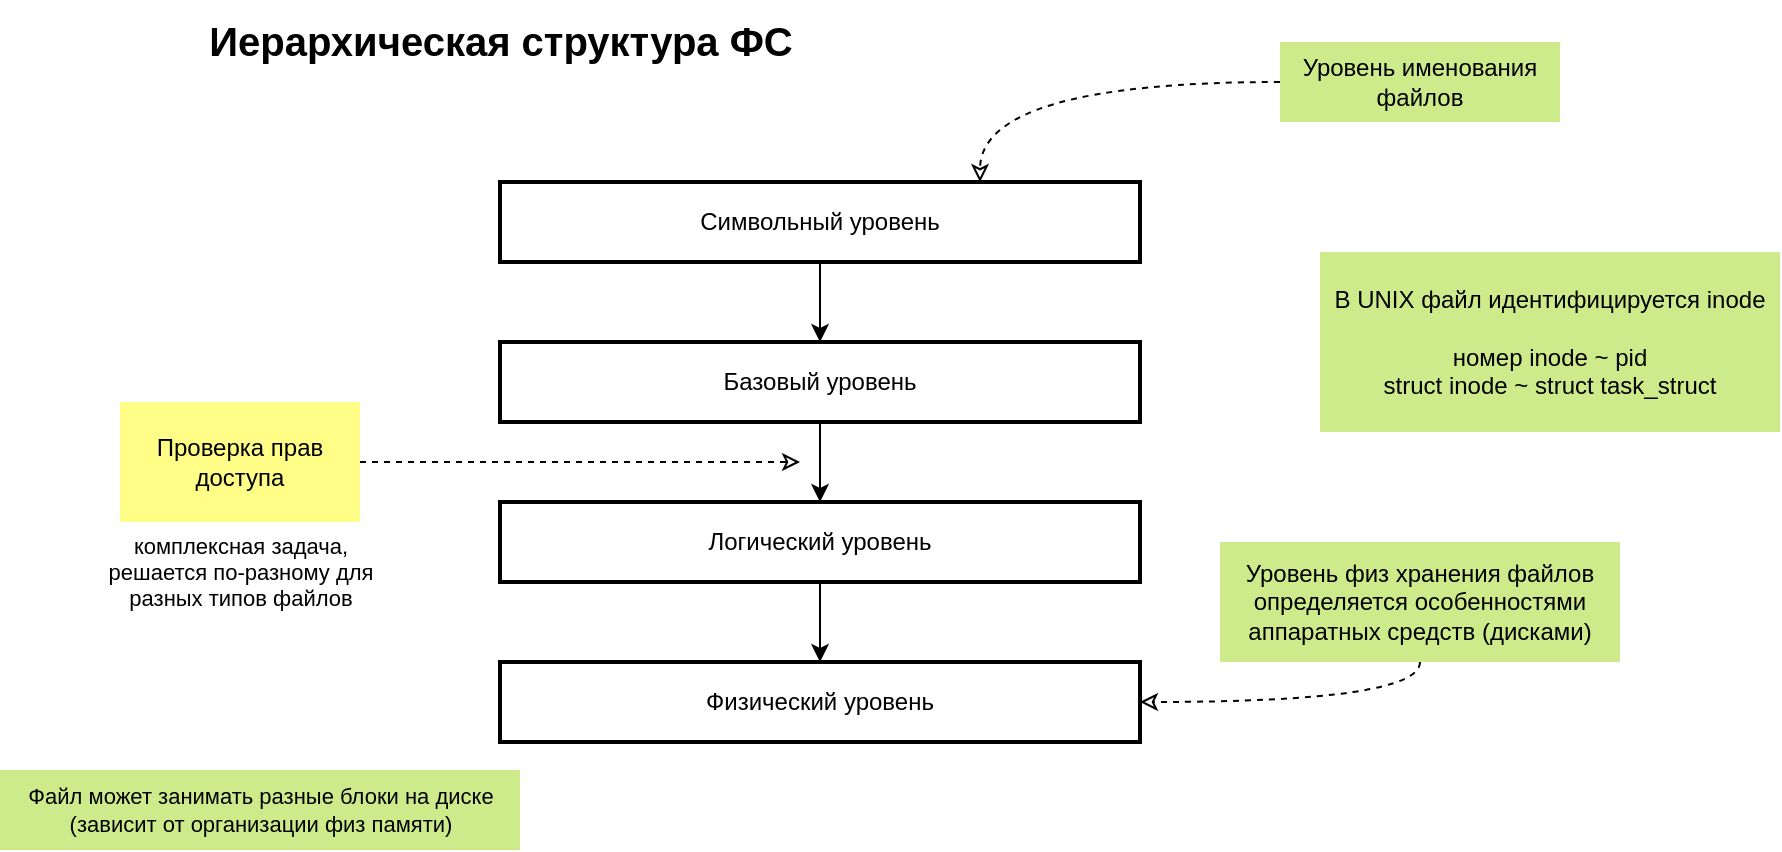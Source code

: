 <mxfile version="21.1.2" type="device" pages="5">
  <diagram name="Иерархическая структура ФС" id="ikJCJPiftFlHhRizkT3_">
    <mxGraphModel dx="2190" dy="826" grid="1" gridSize="10" guides="1" tooltips="1" connect="1" arrows="1" fold="1" page="1" pageScale="1" pageWidth="827" pageHeight="1169" math="0" shadow="0">
      <root>
        <mxCell id="0" />
        <mxCell id="1" parent="0" />
        <mxCell id="EMtuCSn0JHjdPGTVmZQP-5" style="edgeStyle=orthogonalEdgeStyle;rounded=0;orthogonalLoop=1;jettySize=auto;html=1;exitX=0.5;exitY=1;exitDx=0;exitDy=0;entryX=0.5;entryY=0;entryDx=0;entryDy=0;" edge="1" parent="1" source="EMtuCSn0JHjdPGTVmZQP-1" target="EMtuCSn0JHjdPGTVmZQP-2">
          <mxGeometry relative="1" as="geometry" />
        </mxCell>
        <mxCell id="EMtuCSn0JHjdPGTVmZQP-1" value="Символьный уровень" style="rounded=0;whiteSpace=wrap;html=1;strokeWidth=2;" vertex="1" parent="1">
          <mxGeometry x="219" y="161" width="320" height="40" as="geometry" />
        </mxCell>
        <mxCell id="EMtuCSn0JHjdPGTVmZQP-6" style="edgeStyle=orthogonalEdgeStyle;rounded=0;orthogonalLoop=1;jettySize=auto;html=1;exitX=0.5;exitY=1;exitDx=0;exitDy=0;entryX=0.5;entryY=0;entryDx=0;entryDy=0;" edge="1" parent="1" source="EMtuCSn0JHjdPGTVmZQP-2" target="EMtuCSn0JHjdPGTVmZQP-3">
          <mxGeometry relative="1" as="geometry" />
        </mxCell>
        <mxCell id="EMtuCSn0JHjdPGTVmZQP-2" value="Базовый уровень" style="rounded=0;whiteSpace=wrap;html=1;strokeWidth=2;" vertex="1" parent="1">
          <mxGeometry x="219" y="241" width="320" height="40" as="geometry" />
        </mxCell>
        <mxCell id="EMtuCSn0JHjdPGTVmZQP-7" style="edgeStyle=orthogonalEdgeStyle;rounded=0;orthogonalLoop=1;jettySize=auto;html=1;exitX=0.5;exitY=1;exitDx=0;exitDy=0;" edge="1" parent="1" source="EMtuCSn0JHjdPGTVmZQP-3" target="EMtuCSn0JHjdPGTVmZQP-4">
          <mxGeometry relative="1" as="geometry" />
        </mxCell>
        <mxCell id="EMtuCSn0JHjdPGTVmZQP-3" value="Логический уровень" style="rounded=0;whiteSpace=wrap;html=1;strokeWidth=2;" vertex="1" parent="1">
          <mxGeometry x="219" y="321" width="320" height="40" as="geometry" />
        </mxCell>
        <mxCell id="EMtuCSn0JHjdPGTVmZQP-4" value="Физический уровень" style="rounded=0;whiteSpace=wrap;html=1;strokeWidth=2;" vertex="1" parent="1">
          <mxGeometry x="219" y="401" width="320" height="40" as="geometry" />
        </mxCell>
        <mxCell id="EMtuCSn0JHjdPGTVmZQP-9" style="edgeStyle=orthogonalEdgeStyle;rounded=0;orthogonalLoop=1;jettySize=auto;html=1;exitX=0;exitY=0.5;exitDx=0;exitDy=0;entryX=0.75;entryY=0;entryDx=0;entryDy=0;curved=1;dashed=1;endArrow=classic;endFill=0;" edge="1" parent="1" source="EMtuCSn0JHjdPGTVmZQP-8" target="EMtuCSn0JHjdPGTVmZQP-1">
          <mxGeometry relative="1" as="geometry" />
        </mxCell>
        <mxCell id="EMtuCSn0JHjdPGTVmZQP-8" value="Уровень именования файлов" style="text;html=1;strokeColor=none;fillColor=#cdeb8b;align=center;verticalAlign=middle;whiteSpace=wrap;rounded=0;" vertex="1" parent="1">
          <mxGeometry x="609" y="91" width="140" height="40" as="geometry" />
        </mxCell>
        <mxCell id="EMtuCSn0JHjdPGTVmZQP-12" style="edgeStyle=orthogonalEdgeStyle;rounded=0;orthogonalLoop=1;jettySize=auto;html=1;exitX=1;exitY=0.5;exitDx=0;exitDy=0;dashed=1;endArrow=classic;endFill=0;" edge="1" parent="1" source="EMtuCSn0JHjdPGTVmZQP-11">
          <mxGeometry relative="1" as="geometry">
            <mxPoint x="369" y="301" as="targetPoint" />
          </mxGeometry>
        </mxCell>
        <mxCell id="EMtuCSn0JHjdPGTVmZQP-11" value="Проверка прав доступа" style="rounded=0;whiteSpace=wrap;html=1;fillColor=#ffff88;strokeColor=none;" vertex="1" parent="1">
          <mxGeometry x="29" y="271" width="120" height="60" as="geometry" />
        </mxCell>
        <mxCell id="EMtuCSn0JHjdPGTVmZQP-15" style="edgeStyle=orthogonalEdgeStyle;shape=connector;curved=1;rounded=0;orthogonalLoop=1;jettySize=auto;html=1;exitX=0.5;exitY=1;exitDx=0;exitDy=0;entryX=1;entryY=0.5;entryDx=0;entryDy=0;dashed=1;labelBackgroundColor=default;strokeColor=default;fontFamily=Helvetica;fontSize=11;fontColor=default;endArrow=classic;endFill=0;" edge="1" parent="1" source="EMtuCSn0JHjdPGTVmZQP-13" target="EMtuCSn0JHjdPGTVmZQP-4">
          <mxGeometry relative="1" as="geometry" />
        </mxCell>
        <mxCell id="EMtuCSn0JHjdPGTVmZQP-13" value="Уровень физ хранения файлов определяется особенностями аппаратных средств (дисками)" style="text;html=1;strokeColor=none;fillColor=#cdeb8b;align=center;verticalAlign=middle;whiteSpace=wrap;rounded=0;" vertex="1" parent="1">
          <mxGeometry x="579" y="341" width="200" height="60" as="geometry" />
        </mxCell>
        <mxCell id="EMtuCSn0JHjdPGTVmZQP-16" value="В UNIX файл идентифицируется inode&lt;br&gt;&lt;br&gt;номер inode ~ pid&lt;br&gt;struct inode ~ struct task_struct" style="text;html=1;strokeColor=none;fillColor=#cdeb8b;align=center;verticalAlign=middle;whiteSpace=wrap;rounded=0;" vertex="1" parent="1">
          <mxGeometry x="629" y="196" width="230" height="90" as="geometry" />
        </mxCell>
        <mxCell id="EMtuCSn0JHjdPGTVmZQP-17" value="Иерархическая структура ФС" style="text;html=1;align=center;verticalAlign=middle;resizable=0;points=[];autosize=1;strokeColor=none;fillColor=none;fontSize=20;fontFamily=Helvetica;fontColor=default;fontStyle=1" vertex="1" parent="1">
          <mxGeometry x="59" y="70" width="320" height="40" as="geometry" />
        </mxCell>
        <mxCell id="EMtuCSn0JHjdPGTVmZQP-18" value="комплексная задача, &lt;br&gt;решается по-разному для &lt;br&gt;разных типов файлов" style="text;html=1;align=center;verticalAlign=middle;resizable=0;points=[];autosize=1;strokeColor=none;fillColor=none;fontSize=11;fontFamily=Helvetica;fontColor=default;" vertex="1" parent="1">
          <mxGeometry x="9" y="331" width="160" height="50" as="geometry" />
        </mxCell>
        <mxCell id="EMtuCSn0JHjdPGTVmZQP-19" value="Файл может занимать разные блоки на диске&lt;br&gt;(зависит от организации физ памяти)" style="text;html=1;align=center;verticalAlign=middle;resizable=0;points=[];autosize=1;strokeColor=none;fillColor=#cdeb8b;fontSize=11;fontFamily=Helvetica;" vertex="1" parent="1">
          <mxGeometry x="-31" y="455" width="260" height="40" as="geometry" />
        </mxCell>
      </root>
    </mxGraphModel>
  </diagram>
  <diagram id="88N01Sv-7rc4z3hUUqFT" name="файл вам не место">
    <mxGraphModel dx="954" dy="578" grid="1" gridSize="10" guides="1" tooltips="1" connect="1" arrows="1" fold="1" page="1" pageScale="1" pageWidth="827" pageHeight="1169" math="0" shadow="0">
      <root>
        <mxCell id="0" />
        <mxCell id="1" parent="0" />
        <mxCell id="qenzGgEpGIlklXEcsITK-1" value="Файл != место на диске" style="rounded=0;whiteSpace=wrap;html=1;fontFamily=Helvetica;fontSize=15;fontStyle=1;fillColor=#ffcccc;strokeColor=none;" vertex="1" parent="1">
          <mxGeometry x="200" y="280" width="440" height="40" as="geometry" />
        </mxCell>
      </root>
    </mxGraphModel>
  </diagram>
  <diagram id="Z-AEjDYJHUH21O3BvWEk" name="/root">
    <mxGraphModel dx="658" dy="399" grid="1" gridSize="10" guides="1" tooltips="1" connect="1" arrows="1" fold="1" page="1" pageScale="1" pageWidth="827" pageHeight="1169" math="0" shadow="0">
      <root>
        <mxCell id="0" />
        <mxCell id="1" parent="0" />
        <mxCell id="29RJADzkxUUd81b_l5EH-1" value="" style="endArrow=none;html=1;rounded=0;labelBackgroundColor=default;strokeColor=default;fontFamily=Helvetica;fontSize=11;fontColor=default;shape=connector;curved=1;" edge="1" parent="1">
          <mxGeometry width="50" height="50" relative="1" as="geometry">
            <mxPoint x="200" y="280" as="sourcePoint" />
            <mxPoint x="520" y="280" as="targetPoint" />
          </mxGeometry>
        </mxCell>
        <mxCell id="29RJADzkxUUd81b_l5EH-2" value="" style="endArrow=none;html=1;rounded=0;labelBackgroundColor=default;strokeColor=default;fontFamily=Helvetica;fontSize=11;fontColor=default;shape=connector;curved=1;" edge="1" parent="1">
          <mxGeometry width="50" height="50" relative="1" as="geometry">
            <mxPoint x="200" y="300" as="sourcePoint" />
            <mxPoint x="200" y="280" as="targetPoint" />
          </mxGeometry>
        </mxCell>
        <mxCell id="29RJADzkxUUd81b_l5EH-3" value="" style="endArrow=none;html=1;rounded=0;labelBackgroundColor=default;strokeColor=default;fontFamily=Helvetica;fontSize=11;fontColor=default;shape=connector;curved=1;" edge="1" parent="1">
          <mxGeometry width="50" height="50" relative="1" as="geometry">
            <mxPoint x="240" y="300" as="sourcePoint" />
            <mxPoint x="240" y="280" as="targetPoint" />
          </mxGeometry>
        </mxCell>
        <mxCell id="29RJADzkxUUd81b_l5EH-4" value="" style="endArrow=none;html=1;rounded=0;labelBackgroundColor=default;strokeColor=default;fontFamily=Helvetica;fontSize=11;fontColor=default;shape=connector;curved=1;" edge="1" parent="1">
          <mxGeometry width="50" height="50" relative="1" as="geometry">
            <mxPoint x="280" y="300" as="sourcePoint" />
            <mxPoint x="280" y="280" as="targetPoint" />
          </mxGeometry>
        </mxCell>
        <mxCell id="29RJADzkxUUd81b_l5EH-5" value="" style="endArrow=none;html=1;rounded=0;labelBackgroundColor=default;strokeColor=default;fontFamily=Helvetica;fontSize=11;fontColor=default;shape=connector;curved=1;" edge="1" parent="1">
          <mxGeometry width="50" height="50" relative="1" as="geometry">
            <mxPoint x="320" y="300" as="sourcePoint" />
            <mxPoint x="320" y="280" as="targetPoint" />
          </mxGeometry>
        </mxCell>
        <mxCell id="29RJADzkxUUd81b_l5EH-6" value="" style="endArrow=none;html=1;rounded=0;labelBackgroundColor=default;strokeColor=default;fontFamily=Helvetica;fontSize=11;fontColor=default;shape=connector;curved=1;" edge="1" parent="1">
          <mxGeometry width="50" height="50" relative="1" as="geometry">
            <mxPoint x="360" y="300" as="sourcePoint" />
            <mxPoint x="360" y="280" as="targetPoint" />
          </mxGeometry>
        </mxCell>
        <mxCell id="29RJADzkxUUd81b_l5EH-7" value="" style="endArrow=none;html=1;rounded=0;labelBackgroundColor=default;strokeColor=default;fontFamily=Helvetica;fontSize=11;fontColor=default;shape=connector;curved=1;" edge="1" parent="1">
          <mxGeometry width="50" height="50" relative="1" as="geometry">
            <mxPoint x="400" y="300" as="sourcePoint" />
            <mxPoint x="400" y="280" as="targetPoint" />
          </mxGeometry>
        </mxCell>
        <mxCell id="29RJADzkxUUd81b_l5EH-8" value="" style="endArrow=none;html=1;rounded=0;labelBackgroundColor=default;strokeColor=default;fontFamily=Helvetica;fontSize=11;fontColor=default;shape=connector;curved=1;" edge="1" parent="1">
          <mxGeometry width="50" height="50" relative="1" as="geometry">
            <mxPoint x="480" y="300" as="sourcePoint" />
            <mxPoint x="480" y="280" as="targetPoint" />
          </mxGeometry>
        </mxCell>
        <mxCell id="29RJADzkxUUd81b_l5EH-9" value="/bin" style="text;html=1;align=center;verticalAlign=middle;resizable=0;points=[];autosize=1;strokeColor=none;fillColor=none;fontSize=11;fontFamily=Helvetica;fontColor=default;" vertex="1" parent="1">
          <mxGeometry x="180" y="296" width="40" height="30" as="geometry" />
        </mxCell>
        <mxCell id="29RJADzkxUUd81b_l5EH-10" value="/boot" style="text;html=1;align=center;verticalAlign=middle;resizable=0;points=[];autosize=1;strokeColor=none;fillColor=none;fontSize=11;fontFamily=Helvetica;fontColor=default;" vertex="1" parent="1">
          <mxGeometry x="215" y="296" width="50" height="30" as="geometry" />
        </mxCell>
        <mxCell id="29RJADzkxUUd81b_l5EH-11" value="/etc" style="text;html=1;align=center;verticalAlign=middle;resizable=0;points=[];autosize=1;strokeColor=none;fillColor=none;fontSize=11;fontFamily=Helvetica;fontColor=default;" vertex="1" parent="1">
          <mxGeometry x="259" y="296" width="40" height="30" as="geometry" />
        </mxCell>
        <mxCell id="29RJADzkxUUd81b_l5EH-12" value="/usr" style="text;html=1;align=center;verticalAlign=middle;resizable=0;points=[];autosize=1;strokeColor=none;fillColor=none;fontSize=11;fontFamily=Helvetica;fontColor=default;" vertex="1" parent="1">
          <mxGeometry x="299" y="296" width="40" height="30" as="geometry" />
        </mxCell>
        <mxCell id="29RJADzkxUUd81b_l5EH-13" value="/var" style="text;html=1;align=center;verticalAlign=middle;resizable=0;points=[];autosize=1;strokeColor=none;fillColor=none;fontSize=11;fontFamily=Helvetica;fontColor=default;" vertex="1" parent="1">
          <mxGeometry x="339" y="296" width="40" height="30" as="geometry" />
        </mxCell>
        <mxCell id="29RJADzkxUUd81b_l5EH-14" value="/dev" style="text;html=1;align=center;verticalAlign=middle;resizable=0;points=[];autosize=1;strokeColor=none;fillColor=none;fontSize=11;fontFamily=Helvetica;fontColor=default;" vertex="1" parent="1">
          <mxGeometry x="379" y="296" width="40" height="30" as="geometry" />
        </mxCell>
        <mxCell id="29RJADzkxUUd81b_l5EH-15" value="..." style="text;html=1;align=center;verticalAlign=middle;resizable=0;points=[];autosize=1;strokeColor=none;fillColor=none;fontSize=11;fontFamily=Helvetica;fontColor=default;" vertex="1" parent="1">
          <mxGeometry x="424" y="279" width="30" height="30" as="geometry" />
        </mxCell>
        <mxCell id="29RJADzkxUUd81b_l5EH-16" value="/home" style="text;html=1;align=center;verticalAlign=middle;resizable=0;points=[];autosize=1;strokeColor=none;fillColor=none;fontSize=11;fontFamily=Helvetica;fontColor=default;" vertex="1" parent="1">
          <mxGeometry x="454" y="296" width="50" height="30" as="geometry" />
        </mxCell>
        <mxCell id="29RJADzkxUUd81b_l5EH-17" value="/root" style="text;html=1;align=center;verticalAlign=middle;resizable=0;points=[];autosize=1;strokeColor=none;fillColor=none;fontSize=11;fontFamily=Helvetica;fontColor=default;" vertex="1" parent="1">
          <mxGeometry x="333" y="250" width="50" height="30" as="geometry" />
        </mxCell>
        <mxCell id="29RJADzkxUUd81b_l5EH-18" value="..." style="text;html=1;align=center;verticalAlign=middle;resizable=0;points=[];autosize=1;strokeColor=none;fillColor=none;fontSize=11;fontFamily=Helvetica;fontColor=default;" vertex="1" parent="1">
          <mxGeometry x="529" y="262" width="30" height="30" as="geometry" />
        </mxCell>
      </root>
    </mxGraphModel>
  </diagram>
  <diagram id="LZddvvnfdYrQqS1HNfCw" name="Структура слоев VFS">
    <mxGraphModel dx="1272" dy="771" grid="1" gridSize="10" guides="1" tooltips="1" connect="1" arrows="1" fold="1" page="1" pageScale="1" pageWidth="827" pageHeight="1169" math="0" shadow="0">
      <root>
        <mxCell id="0" />
        <mxCell id="1" parent="0" />
        <mxCell id="a5L7za69_8wUKjNf5kF3-1" value="Приложение" style="rounded=0;whiteSpace=wrap;html=1;strokeWidth=2;" vertex="1" parent="1">
          <mxGeometry x="200" y="161" width="320" height="40" as="geometry" />
        </mxCell>
        <mxCell id="a5L7za69_8wUKjNf5kF3-2" value="GLIBC" style="rounded=0;whiteSpace=wrap;html=1;strokeWidth=2;" vertex="1" parent="1">
          <mxGeometry x="200" y="240" width="320" height="40" as="geometry" />
        </mxCell>
        <mxCell id="a5L7za69_8wUKjNf5kF3-3" value="Интерфейс системных вызовов" style="rounded=0;whiteSpace=wrap;html=1;strokeWidth=2;" vertex="1" parent="1">
          <mxGeometry x="200" y="320" width="320" height="40" as="geometry" />
        </mxCell>
        <mxCell id="a5L7za69_8wUKjNf5kF3-4" value="Виртуальная файловая система (VFS)" style="rounded=0;whiteSpace=wrap;html=1;strokeWidth=2;" vertex="1" parent="1">
          <mxGeometry x="200" y="400" width="320" height="40" as="geometry" />
        </mxCell>
        <mxCell id="a5L7za69_8wUKjNf5kF3-5" value="FS0" style="rounded=0;whiteSpace=wrap;html=1;fontFamily=Helvetica;fontSize=11;fontColor=default;strokeWidth=2;" vertex="1" parent="1">
          <mxGeometry x="200" y="480" width="60" height="40" as="geometry" />
        </mxCell>
        <mxCell id="a5L7za69_8wUKjNf5kF3-6" value="FS1" style="rounded=0;whiteSpace=wrap;html=1;fontFamily=Helvetica;fontSize=11;fontColor=default;strokeWidth=2;" vertex="1" parent="1">
          <mxGeometry x="280" y="480" width="60" height="40" as="geometry" />
        </mxCell>
        <mxCell id="a5L7za69_8wUKjNf5kF3-7" value="FS&lt;sub&gt;N&lt;/sub&gt;" style="rounded=0;whiteSpace=wrap;html=1;fontFamily=Helvetica;fontSize=11;fontColor=default;strokeWidth=2;" vertex="1" parent="1">
          <mxGeometry x="460" y="480" width="60" height="40" as="geometry" />
        </mxCell>
        <mxCell id="a5L7za69_8wUKjNf5kF3-9" value="..." style="text;html=1;align=center;verticalAlign=middle;resizable=0;points=[];autosize=1;strokeColor=none;fillColor=none;fontSize=11;fontFamily=Helvetica;fontColor=default;" vertex="1" parent="1">
          <mxGeometry x="384" y="480" width="30" height="30" as="geometry" />
        </mxCell>
        <mxCell id="a5L7za69_8wUKjNf5kF3-10" value="Блочный уровень" style="rounded=0;whiteSpace=wrap;html=1;strokeWidth=2;" vertex="1" parent="1">
          <mxGeometry x="200" y="560" width="320" height="40" as="geometry" />
        </mxCell>
        <mxCell id="a5L7za69_8wUKjNf5kF3-11" value="Драйверы устройств" style="rounded=0;whiteSpace=wrap;html=1;strokeWidth=2;" vertex="1" parent="1">
          <mxGeometry x="200" y="640" width="320" height="40" as="geometry" />
        </mxCell>
        <mxCell id="bhgoqUKjUs_qeOSLWLOL-1" value="Структура слоев VFS" style="text;html=1;align=center;verticalAlign=middle;resizable=0;points=[];autosize=1;strokeColor=none;fillColor=none;fontSize=20;fontFamily=Helvetica;fontColor=default;fontStyle=1" vertex="1" parent="1">
          <mxGeometry x="240" y="100" width="240" height="40" as="geometry" />
        </mxCell>
        <mxCell id="bhgoqUKjUs_qeOSLWLOL-2" value="" style="endArrow=none;html=1;rounded=0;labelBackgroundColor=default;strokeColor=default;fontFamily=Helvetica;fontSize=11;fontColor=default;shape=connector;curved=1;dashed=1;" edge="1" parent="1">
          <mxGeometry width="50" height="50" relative="1" as="geometry">
            <mxPoint x="160" y="300" as="sourcePoint" />
            <mxPoint x="560" y="300" as="targetPoint" />
          </mxGeometry>
        </mxCell>
        <mxCell id="bhgoqUKjUs_qeOSLWLOL-3" value="ядро" style="text;html=1;align=center;verticalAlign=middle;resizable=0;points=[];autosize=1;strokeColor=none;fillColor=#ffff88;fontSize=11;fontFamily=Helvetica;fontStyle=1" vertex="1" parent="1">
          <mxGeometry x="121" y="310" width="50" height="30" as="geometry" />
        </mxCell>
        <mxCell id="bhgoqUKjUs_qeOSLWLOL-4" value="(GNU C)&lt;br&gt;(glibs)" style="text;html=1;align=center;verticalAlign=middle;resizable=0;points=[];autosize=1;strokeColor=none;fillColor=#cdeb8b;fontSize=11;fontFamily=Helvetica;fontStyle=0" vertex="1" parent="1">
          <mxGeometry x="550" y="215" width="70" height="40" as="geometry" />
        </mxCell>
        <mxCell id="bhgoqUKjUs_qeOSLWLOL-5" value="&lt;b&gt;SCI&lt;/b&gt;&lt;br&gt;system&lt;br&gt;kernel&lt;br&gt;system-call&lt;br&gt;interface" style="text;html=1;align=center;verticalAlign=middle;resizable=0;points=[];autosize=1;strokeColor=none;fillColor=#cdeb8b;fontSize=11;fontFamily=Helvetica;fontStyle=0" vertex="1" parent="1">
          <mxGeometry x="590" y="300" width="80" height="80" as="geometry" />
        </mxCell>
        <mxCell id="bhgoqUKjUs_qeOSLWLOL-6" value="Все операции с файлами &lt;br&gt;на подмонтированных ФС &lt;br&gt;осуществляются через VFS" style="text;html=1;align=center;verticalAlign=middle;resizable=0;points=[];autosize=1;strokeColor=none;fillColor=#cdeb8b;fontSize=11;fontFamily=Helvetica;" vertex="1" parent="1">
          <mxGeometry x="550" y="435" width="170" height="50" as="geometry" />
        </mxCell>
      </root>
    </mxGraphModel>
  </diagram>
  <diagram id="U6WcStoY_Zd7SQ_AV9_M" name="Связь структур">
    <mxGraphModel dx="909" dy="550" grid="1" gridSize="10" guides="1" tooltips="1" connect="1" arrows="1" fold="1" page="1" pageScale="1" pageWidth="827" pageHeight="1169" math="0" shadow="0">
      <root>
        <mxCell id="0" />
        <mxCell id="1" parent="0" />
        <mxCell id="_jRsQ6ry9apMthjfTy8D-35" value="" style="rounded=0;whiteSpace=wrap;html=1;fontFamily=Helvetica;fontSize=11;strokeColor=none;fillColor=#cce5ff;" vertex="1" parent="1">
          <mxGeometry x="560" y="150" width="190" height="40" as="geometry" />
        </mxCell>
        <mxCell id="_jRsQ6ry9apMthjfTy8D-12" value="" style="rounded=0;whiteSpace=wrap;html=1;fontFamily=Helvetica;fontSize=11;fontColor=default;strokeWidth=2;" vertex="1" parent="1">
          <mxGeometry x="390" y="340" width="280" height="30" as="geometry" />
        </mxCell>
        <mxCell id="_jRsQ6ry9apMthjfTy8D-1" value="Связь структур" style="text;html=1;align=center;verticalAlign=middle;resizable=0;points=[];autosize=1;strokeColor=none;fillColor=none;fontSize=20;fontFamily=Helvetica;fontColor=default;fontStyle=1" vertex="1" parent="1">
          <mxGeometry x="300" y="150" width="180" height="40" as="geometry" />
        </mxCell>
        <mxCell id="_jRsQ6ry9apMthjfTy8D-2" value="storage &lt;br&gt;device" style="shape=cylinder3;whiteSpace=wrap;html=1;boundedLbl=1;backgroundOutline=1;size=15;fontFamily=Helvetica;fontSize=11;fontColor=default;strokeWidth=2;" vertex="1" parent="1">
          <mxGeometry x="110" y="200" width="90" height="90" as="geometry" />
        </mxCell>
        <mxCell id="_jRsQ6ry9apMthjfTy8D-5" style="edgeStyle=none;shape=connector;curved=1;rounded=0;orthogonalLoop=1;jettySize=auto;html=1;exitX=0;exitY=0.5;exitDx=0;exitDy=0;entryX=1;entryY=0;entryDx=0;entryDy=30;entryPerimeter=0;labelBackgroundColor=default;strokeColor=default;fontFamily=Helvetica;fontSize=11;fontColor=default;endArrow=open;endFill=0;" edge="1" parent="1" source="_jRsQ6ry9apMthjfTy8D-3" target="_jRsQ6ry9apMthjfTy8D-2">
          <mxGeometry relative="1" as="geometry" />
        </mxCell>
        <mxCell id="_jRsQ6ry9apMthjfTy8D-3" value="&lt;span style=&quot;background-color: rgb(255, 255, 204);&quot;&gt;superblock&lt;/span&gt;" style="rounded=0;whiteSpace=wrap;html=1;fontFamily=Helvetica;fontSize=11;fontColor=default;strokeWidth=2;" vertex="1" parent="1">
          <mxGeometry x="270" y="215" width="120" height="30" as="geometry" />
        </mxCell>
        <mxCell id="_jRsQ6ry9apMthjfTy8D-7" style="edgeStyle=none;shape=connector;curved=1;rounded=0;orthogonalLoop=1;jettySize=auto;html=1;exitX=0;exitY=0.5;exitDx=0;exitDy=0;entryX=1;entryY=0;entryDx=0;entryDy=60;entryPerimeter=0;labelBackgroundColor=default;strokeColor=default;fontFamily=Helvetica;fontSize=11;fontColor=default;endArrow=open;endFill=0;" edge="1" parent="1" source="_jRsQ6ry9apMthjfTy8D-4" target="_jRsQ6ry9apMthjfTy8D-2">
          <mxGeometry relative="1" as="geometry" />
        </mxCell>
        <mxCell id="_jRsQ6ry9apMthjfTy8D-8" style="edgeStyle=orthogonalEdgeStyle;shape=connector;rounded=0;orthogonalLoop=1;jettySize=auto;html=1;exitX=0.5;exitY=0;exitDx=0;exitDy=0;entryX=1;entryY=0.5;entryDx=0;entryDy=0;labelBackgroundColor=default;strokeColor=default;fontFamily=Helvetica;fontSize=11;fontColor=default;endArrow=open;endFill=0;" edge="1" parent="1" source="_jRsQ6ry9apMthjfTy8D-4" target="_jRsQ6ry9apMthjfTy8D-3">
          <mxGeometry relative="1" as="geometry">
            <Array as="points">
              <mxPoint x="530" y="230" />
            </Array>
          </mxGeometry>
        </mxCell>
        <mxCell id="_jRsQ6ry9apMthjfTy8D-4" value="&lt;span style=&quot;background-color: rgb(255, 255, 204);&quot;&gt;inode&lt;/span&gt;" style="rounded=0;whiteSpace=wrap;html=1;fontFamily=Helvetica;fontSize=11;fontColor=default;strokeWidth=2;" vertex="1" parent="1">
          <mxGeometry x="470" y="244" width="120" height="30" as="geometry" />
        </mxCell>
        <mxCell id="_jRsQ6ry9apMthjfTy8D-9" value="i_sb" style="text;html=1;align=center;verticalAlign=middle;resizable=0;points=[];autosize=1;strokeColor=none;fillColor=none;fontSize=11;fontFamily=Helvetica;fontColor=default;" vertex="1" parent="1">
          <mxGeometry x="420" y="205" width="40" height="30" as="geometry" />
        </mxCell>
        <mxCell id="_jRsQ6ry9apMthjfTy8D-15" style="edgeStyle=none;shape=connector;curved=1;rounded=0;orthogonalLoop=1;jettySize=auto;html=1;labelBackgroundColor=default;strokeColor=default;fontFamily=Helvetica;fontSize=11;fontColor=default;endArrow=open;endFill=0;entryX=0.145;entryY=1.036;entryDx=0;entryDy=0;entryPerimeter=0;" edge="1" parent="1">
          <mxGeometry relative="1" as="geometry">
            <mxPoint x="490" y="340" as="sourcePoint" />
            <mxPoint x="489.4" y="274.08" as="targetPoint" />
          </mxGeometry>
        </mxCell>
        <mxCell id="_jRsQ6ry9apMthjfTy8D-18" style="edgeStyle=none;shape=connector;curved=1;rounded=0;orthogonalLoop=1;jettySize=auto;html=1;exitX=0.5;exitY=0;exitDx=0;exitDy=0;labelBackgroundColor=default;strokeColor=default;fontFamily=Helvetica;fontSize=11;fontColor=default;endArrow=none;endFill=0;dashed=1;" edge="1" parent="1" source="_jRsQ6ry9apMthjfTy8D-10">
          <mxGeometry relative="1" as="geometry">
            <mxPoint x="650" y="320" as="targetPoint" />
          </mxGeometry>
        </mxCell>
        <mxCell id="_jRsQ6ry9apMthjfTy8D-10" value="&lt;span style=&quot;background-color: rgb(255, 255, 204);&quot;&gt;dentry&lt;/span&gt;" style="rounded=0;whiteSpace=wrap;html=1;fontFamily=Helvetica;fontSize=11;fontColor=default;strokeWidth=2;" vertex="1" parent="1">
          <mxGeometry x="420" y="340" width="90" height="30" as="geometry" />
        </mxCell>
        <mxCell id="_jRsQ6ry9apMthjfTy8D-19" style="edgeStyle=none;shape=connector;curved=1;rounded=0;orthogonalLoop=1;jettySize=auto;html=1;exitX=0.5;exitY=0;exitDx=0;exitDy=0;labelBackgroundColor=default;strokeColor=default;fontFamily=Helvetica;fontSize=11;fontColor=default;endArrow=none;endFill=0;dashed=1;" edge="1" parent="1" source="_jRsQ6ry9apMthjfTy8D-13">
          <mxGeometry relative="1" as="geometry">
            <mxPoint x="650" y="320" as="targetPoint" />
          </mxGeometry>
        </mxCell>
        <mxCell id="_jRsQ6ry9apMthjfTy8D-13" value="&lt;span style=&quot;background-color: rgb(255, 255, 204);&quot;&gt;dentry&lt;/span&gt;" style="rounded=0;whiteSpace=wrap;html=1;fontFamily=Helvetica;fontSize=11;fontColor=default;strokeWidth=2;" vertex="1" parent="1">
          <mxGeometry x="550" y="340" width="90" height="30" as="geometry" />
        </mxCell>
        <mxCell id="_jRsQ6ry9apMthjfTy8D-16" style="edgeStyle=none;shape=connector;curved=1;rounded=0;orthogonalLoop=1;jettySize=auto;html=1;exitX=0.216;exitY=0;exitDx=0;exitDy=0;labelBackgroundColor=default;strokeColor=default;fontFamily=Helvetica;fontSize=11;fontColor=default;endArrow=open;endFill=0;entryX=0.145;entryY=1.036;entryDx=0;entryDy=0;entryPerimeter=0;exitPerimeter=0;" edge="1" parent="1" source="_jRsQ6ry9apMthjfTy8D-13">
          <mxGeometry relative="1" as="geometry">
            <mxPoint x="569.5" y="319" as="sourcePoint" />
            <mxPoint x="569.4" y="274.08" as="targetPoint" />
          </mxGeometry>
        </mxCell>
        <mxCell id="_jRsQ6ry9apMthjfTy8D-17" value="d_inode" style="text;html=1;align=center;verticalAlign=middle;resizable=0;points=[];autosize=1;strokeColor=none;fillColor=none;fontSize=11;fontFamily=Helvetica;fontColor=default;" vertex="1" parent="1">
          <mxGeometry x="484" y="292" width="60" height="30" as="geometry" />
        </mxCell>
        <mxCell id="_jRsQ6ry9apMthjfTy8D-20" value="hardlink" style="text;html=1;align=center;verticalAlign=middle;resizable=0;points=[];autosize=1;strokeColor=none;fillColor=none;fontSize=11;fontFamily=Helvetica;fontColor=default;" vertex="1" parent="1">
          <mxGeometry x="630" y="295" width="60" height="30" as="geometry" />
        </mxCell>
        <mxCell id="_jRsQ6ry9apMthjfTy8D-23" style="edgeStyle=none;shape=connector;curved=1;rounded=0;orthogonalLoop=1;jettySize=auto;html=1;exitX=1;exitY=0.5;exitDx=0;exitDy=0;entryX=0;entryY=0.5;entryDx=0;entryDy=0;labelBackgroundColor=default;strokeColor=default;fontFamily=Helvetica;fontSize=11;fontColor=default;endArrow=open;endFill=0;" edge="1" parent="1" source="_jRsQ6ry9apMthjfTy8D-21" target="_jRsQ6ry9apMthjfTy8D-22">
          <mxGeometry relative="1" as="geometry" />
        </mxCell>
        <mxCell id="_jRsQ6ry9apMthjfTy8D-21" value="proc1" style="rounded=0;whiteSpace=wrap;html=1;fontFamily=Helvetica;fontSize=11;fontColor=default;strokeWidth=2;" vertex="1" parent="1">
          <mxGeometry x="110" y="311" width="90" height="30" as="geometry" />
        </mxCell>
        <mxCell id="_jRsQ6ry9apMthjfTy8D-25" style="edgeStyle=orthogonalEdgeStyle;shape=connector;rounded=0;orthogonalLoop=1;jettySize=auto;html=1;exitX=1;exitY=0.5;exitDx=0;exitDy=0;entryX=0;entryY=0;entryDx=0;entryDy=0;labelBackgroundColor=default;strokeColor=default;fontFamily=Helvetica;fontSize=11;fontColor=default;endArrow=open;endFill=0;" edge="1" parent="1" source="_jRsQ6ry9apMthjfTy8D-22" target="_jRsQ6ry9apMthjfTy8D-10">
          <mxGeometry relative="1" as="geometry">
            <Array as="points">
              <mxPoint x="420" y="326" />
            </Array>
          </mxGeometry>
        </mxCell>
        <mxCell id="_jRsQ6ry9apMthjfTy8D-22" value="&lt;span style=&quot;background-color: rgb(255, 255, 204);&quot;&gt;file&lt;/span&gt;" style="rounded=0;whiteSpace=wrap;html=1;fontFamily=Helvetica;fontSize=11;fontColor=default;strokeWidth=2;" vertex="1" parent="1">
          <mxGeometry x="240" y="311" width="50" height="30" as="geometry" />
        </mxCell>
        <mxCell id="_jRsQ6ry9apMthjfTy8D-24" value="fd" style="text;html=1;align=center;verticalAlign=middle;resizable=0;points=[];autosize=1;strokeColor=none;fillColor=none;fontSize=11;fontFamily=Helvetica;fontColor=default;" vertex="1" parent="1">
          <mxGeometry x="202" y="300" width="30" height="30" as="geometry" />
        </mxCell>
        <mxCell id="_jRsQ6ry9apMthjfTy8D-26" value="d_dentry" style="text;html=1;align=center;verticalAlign=middle;resizable=0;points=[];autosize=1;strokeColor=none;fillColor=none;fontSize=11;fontFamily=Helvetica;fontColor=default;" vertex="1" parent="1">
          <mxGeometry x="286" y="302" width="70" height="30" as="geometry" />
        </mxCell>
        <mxCell id="_jRsQ6ry9apMthjfTy8D-29" style="edgeStyle=none;shape=connector;curved=1;rounded=0;orthogonalLoop=1;jettySize=auto;html=1;exitX=1;exitY=0.5;exitDx=0;exitDy=0;entryX=0;entryY=0.5;entryDx=0;entryDy=0;labelBackgroundColor=default;strokeColor=default;fontFamily=Helvetica;fontSize=11;fontColor=default;endArrow=open;endFill=0;" edge="1" parent="1" source="_jRsQ6ry9apMthjfTy8D-27" target="_jRsQ6ry9apMthjfTy8D-28">
          <mxGeometry relative="1" as="geometry" />
        </mxCell>
        <mxCell id="_jRsQ6ry9apMthjfTy8D-27" value="proc2" style="rounded=0;whiteSpace=wrap;html=1;fontFamily=Helvetica;fontSize=11;fontColor=default;strokeWidth=2;" vertex="1" parent="1">
          <mxGeometry x="110" y="370" width="90" height="30" as="geometry" />
        </mxCell>
        <mxCell id="_jRsQ6ry9apMthjfTy8D-31" style="edgeStyle=orthogonalEdgeStyle;shape=connector;rounded=0;orthogonalLoop=1;jettySize=auto;html=1;exitX=1;exitY=0.5;exitDx=0;exitDy=0;entryX=0;entryY=1;entryDx=0;entryDy=0;labelBackgroundColor=default;strokeColor=default;fontFamily=Helvetica;fontSize=11;fontColor=default;endArrow=open;endFill=0;" edge="1" parent="1" source="_jRsQ6ry9apMthjfTy8D-28" target="_jRsQ6ry9apMthjfTy8D-13">
          <mxGeometry relative="1" as="geometry">
            <Array as="points">
              <mxPoint x="550" y="385" />
            </Array>
          </mxGeometry>
        </mxCell>
        <mxCell id="_jRsQ6ry9apMthjfTy8D-28" value="&lt;span style=&quot;background-color: rgb(255, 255, 204);&quot;&gt;file&lt;/span&gt;" style="rounded=0;whiteSpace=wrap;html=1;fontFamily=Helvetica;fontSize=11;fontColor=default;strokeWidth=2;" vertex="1" parent="1">
          <mxGeometry x="240" y="370" width="50" height="30" as="geometry" />
        </mxCell>
        <mxCell id="_jRsQ6ry9apMthjfTy8D-30" value="fd" style="text;html=1;align=center;verticalAlign=middle;resizable=0;points=[];autosize=1;strokeColor=none;fillColor=none;fontSize=11;fontFamily=Helvetica;fontColor=default;" vertex="1" parent="1">
          <mxGeometry x="203" y="359" width="30" height="30" as="geometry" />
        </mxCell>
        <mxCell id="_jRsQ6ry9apMthjfTy8D-32" value="Dentry &lt;br&gt;cache" style="text;html=1;align=center;verticalAlign=middle;resizable=0;points=[];autosize=1;strokeColor=none;fillColor=#cdeb8b;fontSize=11;fontFamily=Helvetica;" vertex="1" parent="1">
          <mxGeometry x="640" y="380" width="60" height="40" as="geometry" />
        </mxCell>
        <mxCell id="_jRsQ6ry9apMthjfTy8D-33" value="" style="endArrow=open;html=1;rounded=0;labelBackgroundColor=default;strokeColor=default;fontFamily=Helvetica;fontSize=11;fontColor=default;shape=connector;curved=1;endFill=0;" edge="1" parent="1">
          <mxGeometry width="50" height="50" relative="1" as="geometry">
            <mxPoint x="610" y="160" as="sourcePoint" />
            <mxPoint x="700" y="160" as="targetPoint" />
          </mxGeometry>
        </mxCell>
        <mxCell id="_jRsQ6ry9apMthjfTy8D-34" value="Означает &quot;имеет указатель на&quot;" style="text;html=1;align=center;verticalAlign=middle;resizable=0;points=[];autosize=1;strokeColor=none;fillColor=none;fontSize=11;fontFamily=Helvetica;fontColor=default;" vertex="1" parent="1">
          <mxGeometry x="560" y="160" width="190" height="30" as="geometry" />
        </mxCell>
      </root>
    </mxGraphModel>
  </diagram>
</mxfile>
